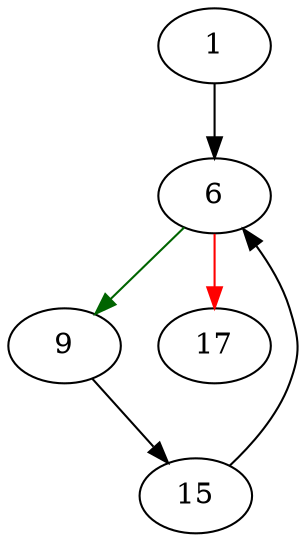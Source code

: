 strict digraph "idxConstraintFree" {
	// Node definitions.
	1 [entry=true];
	6;
	9;
	17;
	15;

	// Edge definitions.
	1 -> 6;
	6 -> 9 [
		color=darkgreen
		cond=true
	];
	6 -> 17 [
		color=red
		cond=false
	];
	9 -> 15;
	15 -> 6;
}